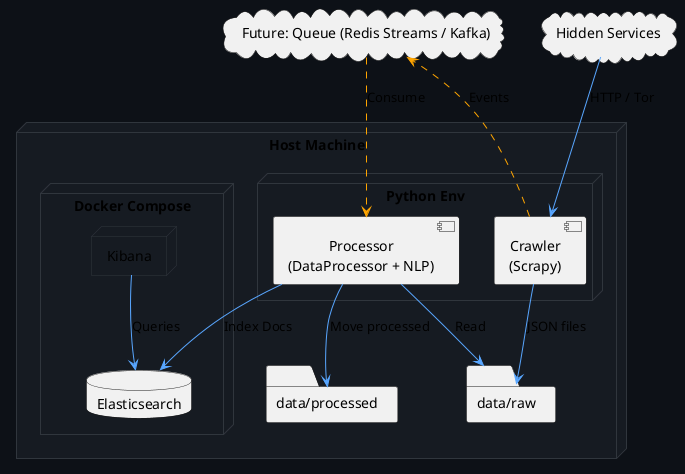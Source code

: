 @startuml
' Deployment View (Current & Future)
skinparam backgroundColor #0d1117
skinparam nodeBackgroundColor #161b22
skinparam nodeBorderColor #30363d
skinparam ArrowColor #58a6ff
skinparam defaultTextAlignment center
skinparam FontColor #c9d1d9

cloud "Hidden Services" as Darknet
node "Host Machine" as Host {
  node "Python Env" as Py {
    component "Crawler\n(Scrapy)" as Crawler
    component "Processor\n(DataProcessor + NLP)" as Processor
  }
  node "Docker Compose" as Compose {
    database "Elasticsearch" as ES
    node "Kibana" as Kib
  }
  folder "data/raw" as Raw
  folder "data/processed" as Proc
}

Darknet --> Crawler : HTTP / Tor
Crawler --> Raw : JSON files
Processor --> Raw : Read
Processor --> Proc : Move processed
Processor --> ES : Index Docs
Kib --> ES : Queries

' Future Optional
cloud "Future: Queue (Redis Streams / Kafka)" as Queue
Crawler -[#orange,dashed]-> Queue : Events
Queue -[#orange,dashed]-> Processor : Consume
@enduml